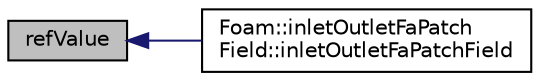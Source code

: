 digraph "refValue"
{
  bgcolor="transparent";
  edge [fontname="Helvetica",fontsize="10",labelfontname="Helvetica",labelfontsize="10"];
  node [fontname="Helvetica",fontsize="10",shape=record];
  rankdir="LR";
  Node1 [label="refValue",height=0.2,width=0.4,color="black", fillcolor="grey75", style="filled" fontcolor="black"];
  Node1 -> Node2 [dir="back",color="midnightblue",fontsize="10",style="solid",fontname="Helvetica"];
  Node2 [label="Foam::inletOutletFaPatch\lField::inletOutletFaPatchField",height=0.2,width=0.4,color="black",URL="$classFoam_1_1inletOutletFaPatchField.html#a58f3dfc7307ef099b107f4b98c93c349",tooltip="Construct from patch and internal field. "];
}

